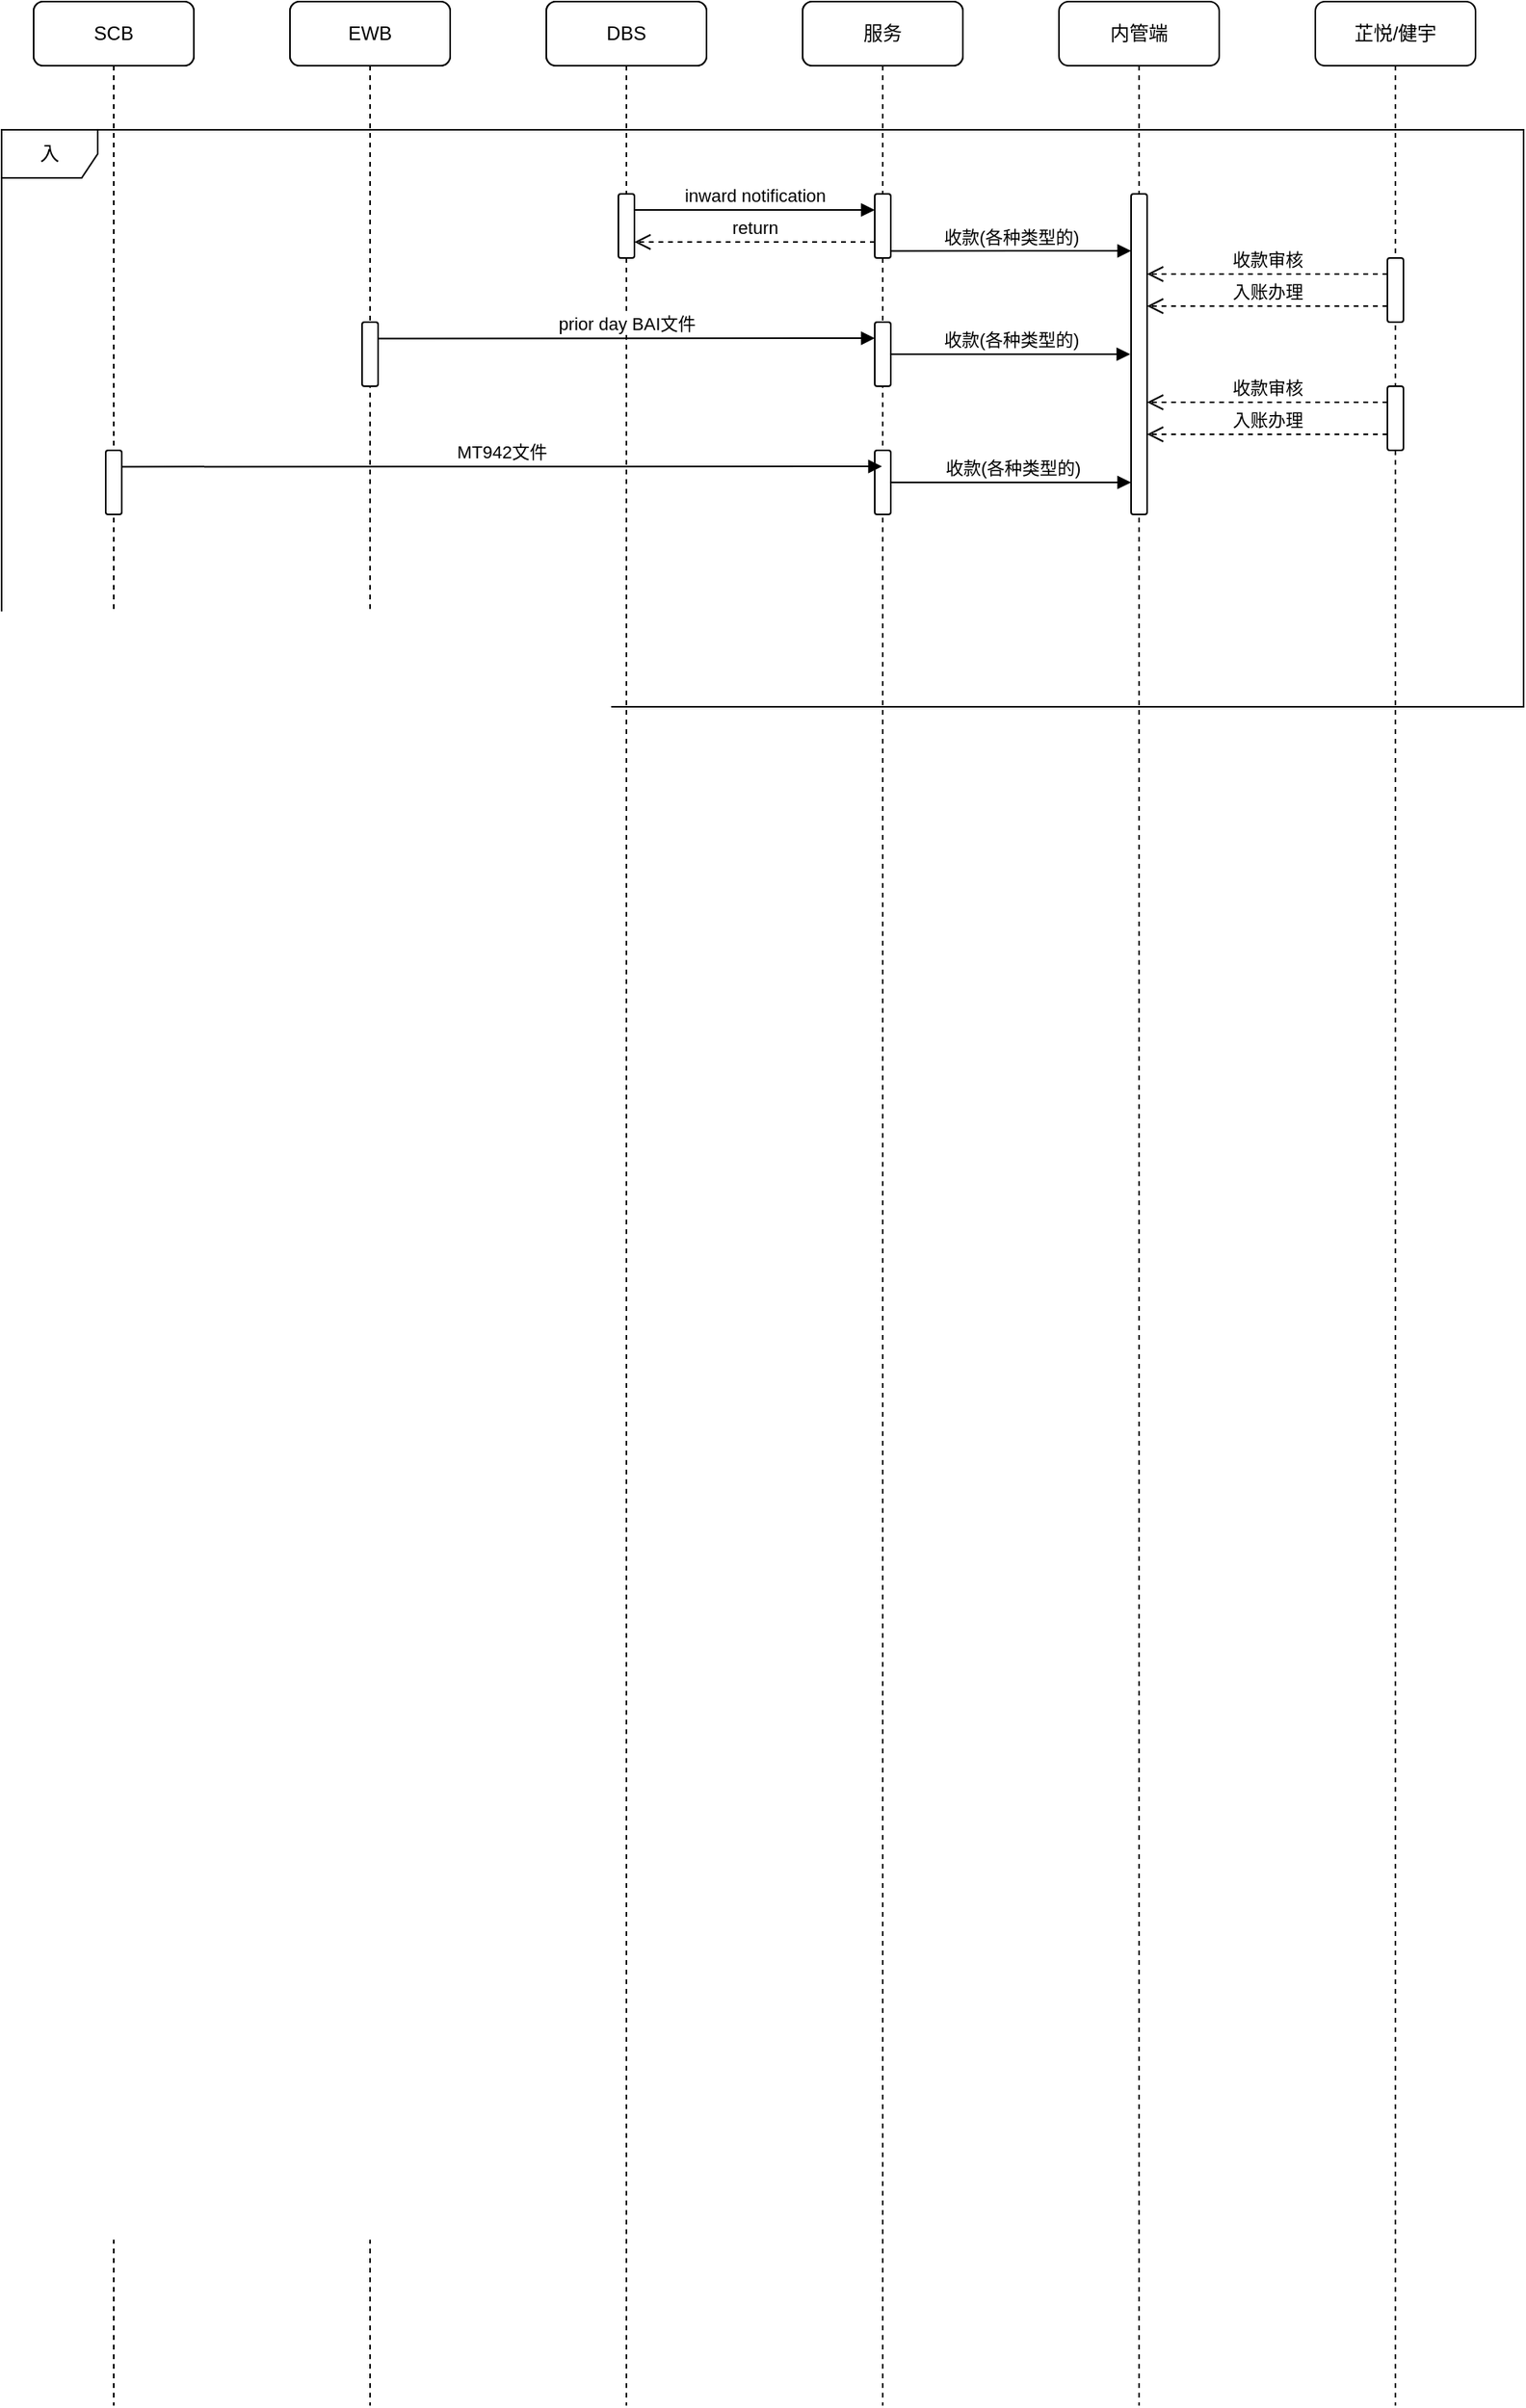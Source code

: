 <mxfile version="21.3.3" type="github">
  <diagram name="Page-1" id="2YBvvXClWsGukQMizWep">
    <mxGraphModel dx="846" dy="442" grid="1" gridSize="10" guides="1" tooltips="1" connect="1" arrows="1" fold="1" page="1" pageScale="1" pageWidth="850" pageHeight="1100" math="0" shadow="0">
      <root>
        <mxCell id="0" />
        <mxCell id="1" parent="0" />
        <mxCell id="CqWNeHjeCGXQXUd_UxHq-1" value="SCB" style="shape=umlLifeline;perimeter=lifelinePerimeter;whiteSpace=wrap;html=1;container=1;dropTarget=0;collapsible=0;recursiveResize=0;outlineConnect=0;portConstraint=eastwest;newEdgeStyle={&quot;edgeStyle&quot;:&quot;elbowEdgeStyle&quot;,&quot;elbow&quot;:&quot;vertical&quot;,&quot;curved&quot;:0,&quot;rounded&quot;:0};rounded=1;" vertex="1" parent="1">
          <mxGeometry x="30" y="40" width="100" height="300" as="geometry" />
        </mxCell>
        <mxCell id="CqWNeHjeCGXQXUd_UxHq-2" value="EWB" style="shape=umlLifeline;perimeter=lifelinePerimeter;whiteSpace=wrap;html=1;container=1;dropTarget=0;collapsible=0;recursiveResize=0;outlineConnect=0;portConstraint=eastwest;newEdgeStyle={&quot;edgeStyle&quot;:&quot;elbowEdgeStyle&quot;,&quot;elbow&quot;:&quot;vertical&quot;,&quot;curved&quot;:0,&quot;rounded&quot;:0};rounded=1;" vertex="1" parent="1">
          <mxGeometry x="190" y="40" width="100" height="300" as="geometry" />
        </mxCell>
        <mxCell id="CqWNeHjeCGXQXUd_UxHq-3" value="DBS" style="shape=umlLifeline;perimeter=lifelinePerimeter;whiteSpace=wrap;html=1;container=1;dropTarget=0;collapsible=0;recursiveResize=0;outlineConnect=0;portConstraint=eastwest;newEdgeStyle={&quot;edgeStyle&quot;:&quot;elbowEdgeStyle&quot;,&quot;elbow&quot;:&quot;vertical&quot;,&quot;curved&quot;:0,&quot;rounded&quot;:0};rounded=1;" vertex="1" parent="1">
          <mxGeometry x="350" y="40" width="100" height="300" as="geometry" />
        </mxCell>
        <mxCell id="CqWNeHjeCGXQXUd_UxHq-4" value="服务" style="shape=umlLifeline;perimeter=lifelinePerimeter;whiteSpace=wrap;html=1;container=1;dropTarget=0;collapsible=0;recursiveResize=0;outlineConnect=0;portConstraint=eastwest;newEdgeStyle={&quot;edgeStyle&quot;:&quot;elbowEdgeStyle&quot;,&quot;elbow&quot;:&quot;vertical&quot;,&quot;curved&quot;:0,&quot;rounded&quot;:0};rounded=1;" vertex="1" parent="1">
          <mxGeometry x="510" y="40" width="100" height="300" as="geometry" />
        </mxCell>
        <mxCell id="CqWNeHjeCGXQXUd_UxHq-5" value="内管端" style="shape=umlLifeline;perimeter=lifelinePerimeter;whiteSpace=wrap;html=1;container=1;dropTarget=0;collapsible=0;recursiveResize=0;outlineConnect=0;portConstraint=eastwest;newEdgeStyle={&quot;edgeStyle&quot;:&quot;elbowEdgeStyle&quot;,&quot;elbow&quot;:&quot;vertical&quot;,&quot;curved&quot;:0,&quot;rounded&quot;:0};rounded=1;" vertex="1" parent="1">
          <mxGeometry x="670" y="40" width="100" height="1500" as="geometry" />
        </mxCell>
        <mxCell id="CqWNeHjeCGXQXUd_UxHq-6" value="芷悦/健宇" style="shape=umlLifeline;perimeter=lifelinePerimeter;whiteSpace=wrap;html=1;container=1;dropTarget=0;collapsible=0;recursiveResize=0;outlineConnect=0;portConstraint=eastwest;newEdgeStyle={&quot;edgeStyle&quot;:&quot;elbowEdgeStyle&quot;,&quot;elbow&quot;:&quot;vertical&quot;,&quot;curved&quot;:0,&quot;rounded&quot;:0};rounded=1;" vertex="1" parent="1">
          <mxGeometry x="830" y="40" width="100" height="1500" as="geometry" />
        </mxCell>
        <mxCell id="CqWNeHjeCGXQXUd_UxHq-7" value="入" style="shape=umlFrame;whiteSpace=wrap;html=1;pointerEvents=0;rounded=1;" vertex="1" parent="1">
          <mxGeometry x="10" y="120" width="950" height="360" as="geometry" />
        </mxCell>
        <mxCell id="CqWNeHjeCGXQXUd_UxHq-27" value="SCB" style="shape=umlLifeline;perimeter=lifelinePerimeter;whiteSpace=wrap;html=1;container=1;dropTarget=0;collapsible=0;recursiveResize=0;outlineConnect=0;portConstraint=eastwest;newEdgeStyle={&quot;edgeStyle&quot;:&quot;elbowEdgeStyle&quot;,&quot;elbow&quot;:&quot;vertical&quot;,&quot;curved&quot;:0,&quot;rounded&quot;:0};rounded=1;" vertex="1" parent="1">
          <mxGeometry x="30" y="40" width="100" height="1500" as="geometry" />
        </mxCell>
        <mxCell id="CqWNeHjeCGXQXUd_UxHq-31" value="" style="html=1;points=[];perimeter=orthogonalPerimeter;outlineConnect=0;targetShapes=umlLifeline;portConstraint=eastwest;newEdgeStyle={&quot;edgeStyle&quot;:&quot;elbowEdgeStyle&quot;,&quot;elbow&quot;:&quot;vertical&quot;,&quot;curved&quot;:0,&quot;rounded&quot;:0};rounded=1;" vertex="1" parent="CqWNeHjeCGXQXUd_UxHq-27">
          <mxGeometry x="45" y="280" width="10" height="40" as="geometry" />
        </mxCell>
        <mxCell id="CqWNeHjeCGXQXUd_UxHq-28" value="EWB" style="shape=umlLifeline;perimeter=lifelinePerimeter;whiteSpace=wrap;html=1;container=1;dropTarget=0;collapsible=0;recursiveResize=0;outlineConnect=0;portConstraint=eastwest;newEdgeStyle={&quot;edgeStyle&quot;:&quot;elbowEdgeStyle&quot;,&quot;elbow&quot;:&quot;vertical&quot;,&quot;curved&quot;:0,&quot;rounded&quot;:0};rounded=1;" vertex="1" parent="1">
          <mxGeometry x="190" y="40" width="100" height="1500" as="geometry" />
        </mxCell>
        <mxCell id="CqWNeHjeCGXQXUd_UxHq-29" value="DBS" style="shape=umlLifeline;perimeter=lifelinePerimeter;whiteSpace=wrap;html=1;container=1;dropTarget=0;collapsible=0;recursiveResize=0;outlineConnect=0;portConstraint=eastwest;newEdgeStyle={&quot;edgeStyle&quot;:&quot;elbowEdgeStyle&quot;,&quot;elbow&quot;:&quot;vertical&quot;,&quot;curved&quot;:0,&quot;rounded&quot;:0};rounded=1;" vertex="1" parent="1">
          <mxGeometry x="350" y="40" width="100" height="1500" as="geometry" />
        </mxCell>
        <mxCell id="CqWNeHjeCGXQXUd_UxHq-30" value="服务" style="shape=umlLifeline;perimeter=lifelinePerimeter;whiteSpace=wrap;html=1;container=1;dropTarget=0;collapsible=0;recursiveResize=0;outlineConnect=0;portConstraint=eastwest;newEdgeStyle={&quot;edgeStyle&quot;:&quot;elbowEdgeStyle&quot;,&quot;elbow&quot;:&quot;vertical&quot;,&quot;curved&quot;:0,&quot;rounded&quot;:0};rounded=1;" vertex="1" parent="1">
          <mxGeometry x="510" y="40" width="100" height="1500" as="geometry" />
        </mxCell>
        <mxCell id="CqWNeHjeCGXQXUd_UxHq-32" value="" style="html=1;points=[];perimeter=orthogonalPerimeter;outlineConnect=0;targetShapes=umlLifeline;portConstraint=eastwest;newEdgeStyle={&quot;edgeStyle&quot;:&quot;elbowEdgeStyle&quot;,&quot;elbow&quot;:&quot;vertical&quot;,&quot;curved&quot;:0,&quot;rounded&quot;:0};rounded=1;" vertex="1" parent="CqWNeHjeCGXQXUd_UxHq-30">
          <mxGeometry x="45" y="280" width="10" height="40" as="geometry" />
        </mxCell>
        <mxCell id="CqWNeHjeCGXQXUd_UxHq-8" value="" style="html=1;points=[];perimeter=orthogonalPerimeter;outlineConnect=0;targetShapes=umlLifeline;portConstraint=eastwest;newEdgeStyle={&quot;edgeStyle&quot;:&quot;elbowEdgeStyle&quot;,&quot;elbow&quot;:&quot;vertical&quot;,&quot;curved&quot;:0,&quot;rounded&quot;:0};rounded=1;" vertex="1" parent="1">
          <mxGeometry x="395" y="160" width="10" height="40" as="geometry" />
        </mxCell>
        <mxCell id="CqWNeHjeCGXQXUd_UxHq-9" value="" style="html=1;points=[];perimeter=orthogonalPerimeter;outlineConnect=0;targetShapes=umlLifeline;portConstraint=eastwest;newEdgeStyle={&quot;edgeStyle&quot;:&quot;elbowEdgeStyle&quot;,&quot;elbow&quot;:&quot;vertical&quot;,&quot;curved&quot;:0,&quot;rounded&quot;:0};rounded=1;" vertex="1" parent="1">
          <mxGeometry x="555" y="160" width="10" height="40" as="geometry" />
        </mxCell>
        <mxCell id="CqWNeHjeCGXQXUd_UxHq-10" value="inward notification" style="html=1;verticalAlign=bottom;endArrow=block;edgeStyle=elbowEdgeStyle;elbow=vertical;curved=0;rounded=0;" edge="1" parent="1">
          <mxGeometry width="80" relative="1" as="geometry">
            <mxPoint x="405" y="170" as="sourcePoint" />
            <mxPoint x="555" y="170" as="targetPoint" />
          </mxGeometry>
        </mxCell>
        <mxCell id="CqWNeHjeCGXQXUd_UxHq-11" value="return" style="html=1;verticalAlign=bottom;endArrow=open;dashed=1;endSize=8;edgeStyle=elbowEdgeStyle;elbow=vertical;curved=0;rounded=0;" edge="1" parent="1">
          <mxGeometry relative="1" as="geometry">
            <mxPoint x="555" y="190" as="sourcePoint" />
            <mxPoint x="405" y="190" as="targetPoint" />
          </mxGeometry>
        </mxCell>
        <mxCell id="CqWNeHjeCGXQXUd_UxHq-12" value="" style="html=1;points=[];perimeter=orthogonalPerimeter;outlineConnect=0;targetShapes=umlLifeline;portConstraint=eastwest;newEdgeStyle={&quot;edgeStyle&quot;:&quot;elbowEdgeStyle&quot;,&quot;elbow&quot;:&quot;vertical&quot;,&quot;curved&quot;:0,&quot;rounded&quot;:0};rounded=1;" vertex="1" parent="1">
          <mxGeometry x="235" y="240" width="10" height="40" as="geometry" />
        </mxCell>
        <mxCell id="CqWNeHjeCGXQXUd_UxHq-13" value="" style="html=1;points=[];perimeter=orthogonalPerimeter;outlineConnect=0;targetShapes=umlLifeline;portConstraint=eastwest;newEdgeStyle={&quot;edgeStyle&quot;:&quot;elbowEdgeStyle&quot;,&quot;elbow&quot;:&quot;vertical&quot;,&quot;curved&quot;:0,&quot;rounded&quot;:0};rounded=1;" vertex="1" parent="1">
          <mxGeometry x="555" y="240" width="10" height="40" as="geometry" />
        </mxCell>
        <mxCell id="CqWNeHjeCGXQXUd_UxHq-14" value="prior day BAI文件" style="html=1;verticalAlign=bottom;endArrow=block;edgeStyle=elbowEdgeStyle;elbow=vertical;curved=0;rounded=0;" edge="1" parent="1" target="CqWNeHjeCGXQXUd_UxHq-13">
          <mxGeometry x="0.001" width="80" relative="1" as="geometry">
            <mxPoint x="245" y="250.21" as="sourcePoint" />
            <mxPoint x="395" y="250.21" as="targetPoint" />
            <mxPoint as="offset" />
          </mxGeometry>
        </mxCell>
        <mxCell id="CqWNeHjeCGXQXUd_UxHq-18" value="" style="html=1;points=[];perimeter=orthogonalPerimeter;outlineConnect=0;targetShapes=umlLifeline;portConstraint=eastwest;newEdgeStyle={&quot;edgeStyle&quot;:&quot;elbowEdgeStyle&quot;,&quot;elbow&quot;:&quot;vertical&quot;,&quot;curved&quot;:0,&quot;rounded&quot;:0};rounded=1;" vertex="1" parent="1">
          <mxGeometry x="715" y="160" width="10" height="200" as="geometry" />
        </mxCell>
        <mxCell id="CqWNeHjeCGXQXUd_UxHq-19" value="收款(各种类型的)" style="html=1;verticalAlign=bottom;endArrow=block;edgeStyle=elbowEdgeStyle;elbow=vertical;curved=0;rounded=0;" edge="1" parent="1">
          <mxGeometry width="80" relative="1" as="geometry">
            <mxPoint x="565" y="195.6" as="sourcePoint" />
            <mxPoint x="715" y="195.6" as="targetPoint" />
          </mxGeometry>
        </mxCell>
        <mxCell id="CqWNeHjeCGXQXUd_UxHq-20" value="" style="html=1;points=[];perimeter=orthogonalPerimeter;outlineConnect=0;targetShapes=umlLifeline;portConstraint=eastwest;newEdgeStyle={&quot;edgeStyle&quot;:&quot;elbowEdgeStyle&quot;,&quot;elbow&quot;:&quot;vertical&quot;,&quot;curved&quot;:0,&quot;rounded&quot;:0};rounded=1;" vertex="1" parent="1">
          <mxGeometry x="875" y="200" width="10" height="40" as="geometry" />
        </mxCell>
        <mxCell id="CqWNeHjeCGXQXUd_UxHq-21" value="收款审核" style="html=1;verticalAlign=bottom;endArrow=open;dashed=1;endSize=8;edgeStyle=elbowEdgeStyle;elbow=vertical;curved=0;rounded=0;" edge="1" parent="1">
          <mxGeometry relative="1" as="geometry">
            <mxPoint x="875" y="210" as="sourcePoint" />
            <mxPoint x="725" y="210" as="targetPoint" />
          </mxGeometry>
        </mxCell>
        <mxCell id="CqWNeHjeCGXQXUd_UxHq-22" value="入账办理" style="html=1;verticalAlign=bottom;endArrow=open;dashed=1;endSize=8;edgeStyle=elbowEdgeStyle;elbow=vertical;curved=0;rounded=0;" edge="1" parent="1">
          <mxGeometry relative="1" as="geometry">
            <mxPoint x="875" y="230" as="sourcePoint" />
            <mxPoint x="725" y="230" as="targetPoint" />
          </mxGeometry>
        </mxCell>
        <mxCell id="CqWNeHjeCGXQXUd_UxHq-23" value="收款(各种类型的)" style="html=1;verticalAlign=bottom;endArrow=block;edgeStyle=elbowEdgeStyle;elbow=vertical;curved=0;rounded=0;" edge="1" parent="1">
          <mxGeometry width="80" relative="1" as="geometry">
            <mxPoint x="565" y="260" as="sourcePoint" />
            <mxPoint x="714.5" y="260.286" as="targetPoint" />
          </mxGeometry>
        </mxCell>
        <mxCell id="CqWNeHjeCGXQXUd_UxHq-24" value="" style="html=1;points=[];perimeter=orthogonalPerimeter;outlineConnect=0;targetShapes=umlLifeline;portConstraint=eastwest;newEdgeStyle={&quot;edgeStyle&quot;:&quot;elbowEdgeStyle&quot;,&quot;elbow&quot;:&quot;vertical&quot;,&quot;curved&quot;:0,&quot;rounded&quot;:0};rounded=1;" vertex="1" parent="1">
          <mxGeometry x="875" y="280" width="10" height="40" as="geometry" />
        </mxCell>
        <mxCell id="CqWNeHjeCGXQXUd_UxHq-25" value="收款审核" style="html=1;verticalAlign=bottom;endArrow=open;dashed=1;endSize=8;edgeStyle=elbowEdgeStyle;elbow=vertical;curved=0;rounded=0;" edge="1" parent="1">
          <mxGeometry relative="1" as="geometry">
            <mxPoint x="875" y="290" as="sourcePoint" />
            <mxPoint x="725" y="290" as="targetPoint" />
          </mxGeometry>
        </mxCell>
        <mxCell id="CqWNeHjeCGXQXUd_UxHq-26" value="入账办理" style="html=1;verticalAlign=bottom;endArrow=open;dashed=1;endSize=8;edgeStyle=elbowEdgeStyle;elbow=vertical;curved=0;rounded=0;" edge="1" parent="1">
          <mxGeometry relative="1" as="geometry">
            <mxPoint x="875" y="310" as="sourcePoint" />
            <mxPoint x="725" y="310" as="targetPoint" />
          </mxGeometry>
        </mxCell>
        <mxCell id="CqWNeHjeCGXQXUd_UxHq-33" value="MT942文件" style="html=1;verticalAlign=bottom;endArrow=block;edgeStyle=elbowEdgeStyle;elbow=vertical;curved=0;rounded=0;" edge="1" parent="1" target="CqWNeHjeCGXQXUd_UxHq-30">
          <mxGeometry x="0.001" width="80" relative="1" as="geometry">
            <mxPoint x="85" y="330.21" as="sourcePoint" />
            <mxPoint x="395" y="330" as="targetPoint" />
            <mxPoint as="offset" />
          </mxGeometry>
        </mxCell>
        <mxCell id="CqWNeHjeCGXQXUd_UxHq-34" value="收款(各种类型的)" style="html=1;verticalAlign=bottom;endArrow=block;edgeStyle=elbowEdgeStyle;elbow=vertical;curved=0;rounded=0;" edge="1" parent="1">
          <mxGeometry width="80" relative="1" as="geometry">
            <mxPoint x="565.5" y="340" as="sourcePoint" />
            <mxPoint x="715" y="340.286" as="targetPoint" />
          </mxGeometry>
        </mxCell>
      </root>
    </mxGraphModel>
  </diagram>
</mxfile>
